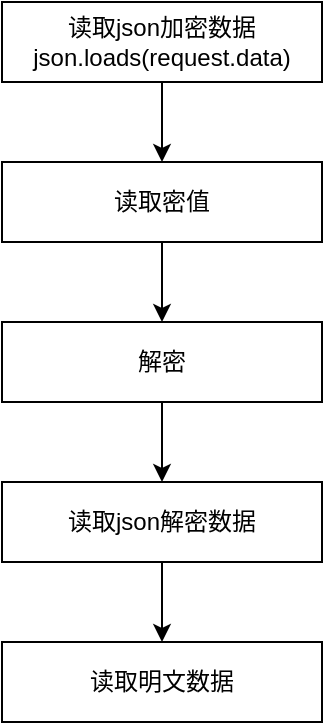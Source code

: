 <mxfile version="11.0.7" type="github"><diagram id="L-oLsiYQcjQ13oMjQjYE" name="Page-1"><mxGraphModel dx="877" dy="1114" grid="1" gridSize="10" guides="1" tooltips="1" connect="1" arrows="1" fold="1" page="1" pageScale="1" pageWidth="827" pageHeight="1169" math="0" shadow="0"><root><mxCell id="0"/><mxCell id="1" parent="0"/><mxCell id="vGKPgjD-eS3L-2w1g8SJ-2" style="edgeStyle=orthogonalEdgeStyle;rounded=0;orthogonalLoop=1;jettySize=auto;html=1;" edge="1" parent="1" source="Tbp3Wm5YXYJxmbsnP99_-1" target="vGKPgjD-eS3L-2w1g8SJ-1"><mxGeometry relative="1" as="geometry"/></mxCell><mxCell id="Tbp3Wm5YXYJxmbsnP99_-1" value="读取json加密数据&lt;br&gt;json.loads(request.data)" style="rounded=0;whiteSpace=wrap;html=1;" parent="1" vertex="1"><mxGeometry x="280" y="40" width="160" height="40" as="geometry"/></mxCell><mxCell id="vGKPgjD-eS3L-2w1g8SJ-4" style="edgeStyle=orthogonalEdgeStyle;rounded=0;orthogonalLoop=1;jettySize=auto;html=1;entryX=0.5;entryY=0;entryDx=0;entryDy=0;" edge="1" parent="1" source="vGKPgjD-eS3L-2w1g8SJ-1" target="vGKPgjD-eS3L-2w1g8SJ-3"><mxGeometry relative="1" as="geometry"/></mxCell><mxCell id="vGKPgjD-eS3L-2w1g8SJ-1" value="读取密值" style="rounded=0;whiteSpace=wrap;html=1;" vertex="1" parent="1"><mxGeometry x="280" y="120" width="160" height="40" as="geometry"/></mxCell><mxCell id="vGKPgjD-eS3L-2w1g8SJ-6" value="" style="edgeStyle=orthogonalEdgeStyle;rounded=0;orthogonalLoop=1;jettySize=auto;html=1;" edge="1" parent="1" source="vGKPgjD-eS3L-2w1g8SJ-3" target="vGKPgjD-eS3L-2w1g8SJ-5"><mxGeometry relative="1" as="geometry"/></mxCell><mxCell id="vGKPgjD-eS3L-2w1g8SJ-3" value="解密" style="rounded=0;whiteSpace=wrap;html=1;" vertex="1" parent="1"><mxGeometry x="280" y="200" width="160" height="40" as="geometry"/></mxCell><mxCell id="vGKPgjD-eS3L-2w1g8SJ-8" style="edgeStyle=orthogonalEdgeStyle;rounded=0;orthogonalLoop=1;jettySize=auto;html=1;entryX=0.5;entryY=0;entryDx=0;entryDy=0;" edge="1" parent="1" source="vGKPgjD-eS3L-2w1g8SJ-5" target="vGKPgjD-eS3L-2w1g8SJ-7"><mxGeometry relative="1" as="geometry"/></mxCell><mxCell id="vGKPgjD-eS3L-2w1g8SJ-5" value="读取json解密数据" style="rounded=0;whiteSpace=wrap;html=1;" vertex="1" parent="1"><mxGeometry x="280" y="280" width="160" height="40" as="geometry"/></mxCell><mxCell id="vGKPgjD-eS3L-2w1g8SJ-7" value="读取明文数据" style="rounded=0;whiteSpace=wrap;html=1;" vertex="1" parent="1"><mxGeometry x="280" y="360" width="160" height="40" as="geometry"/></mxCell></root></mxGraphModel></diagram></mxfile>
